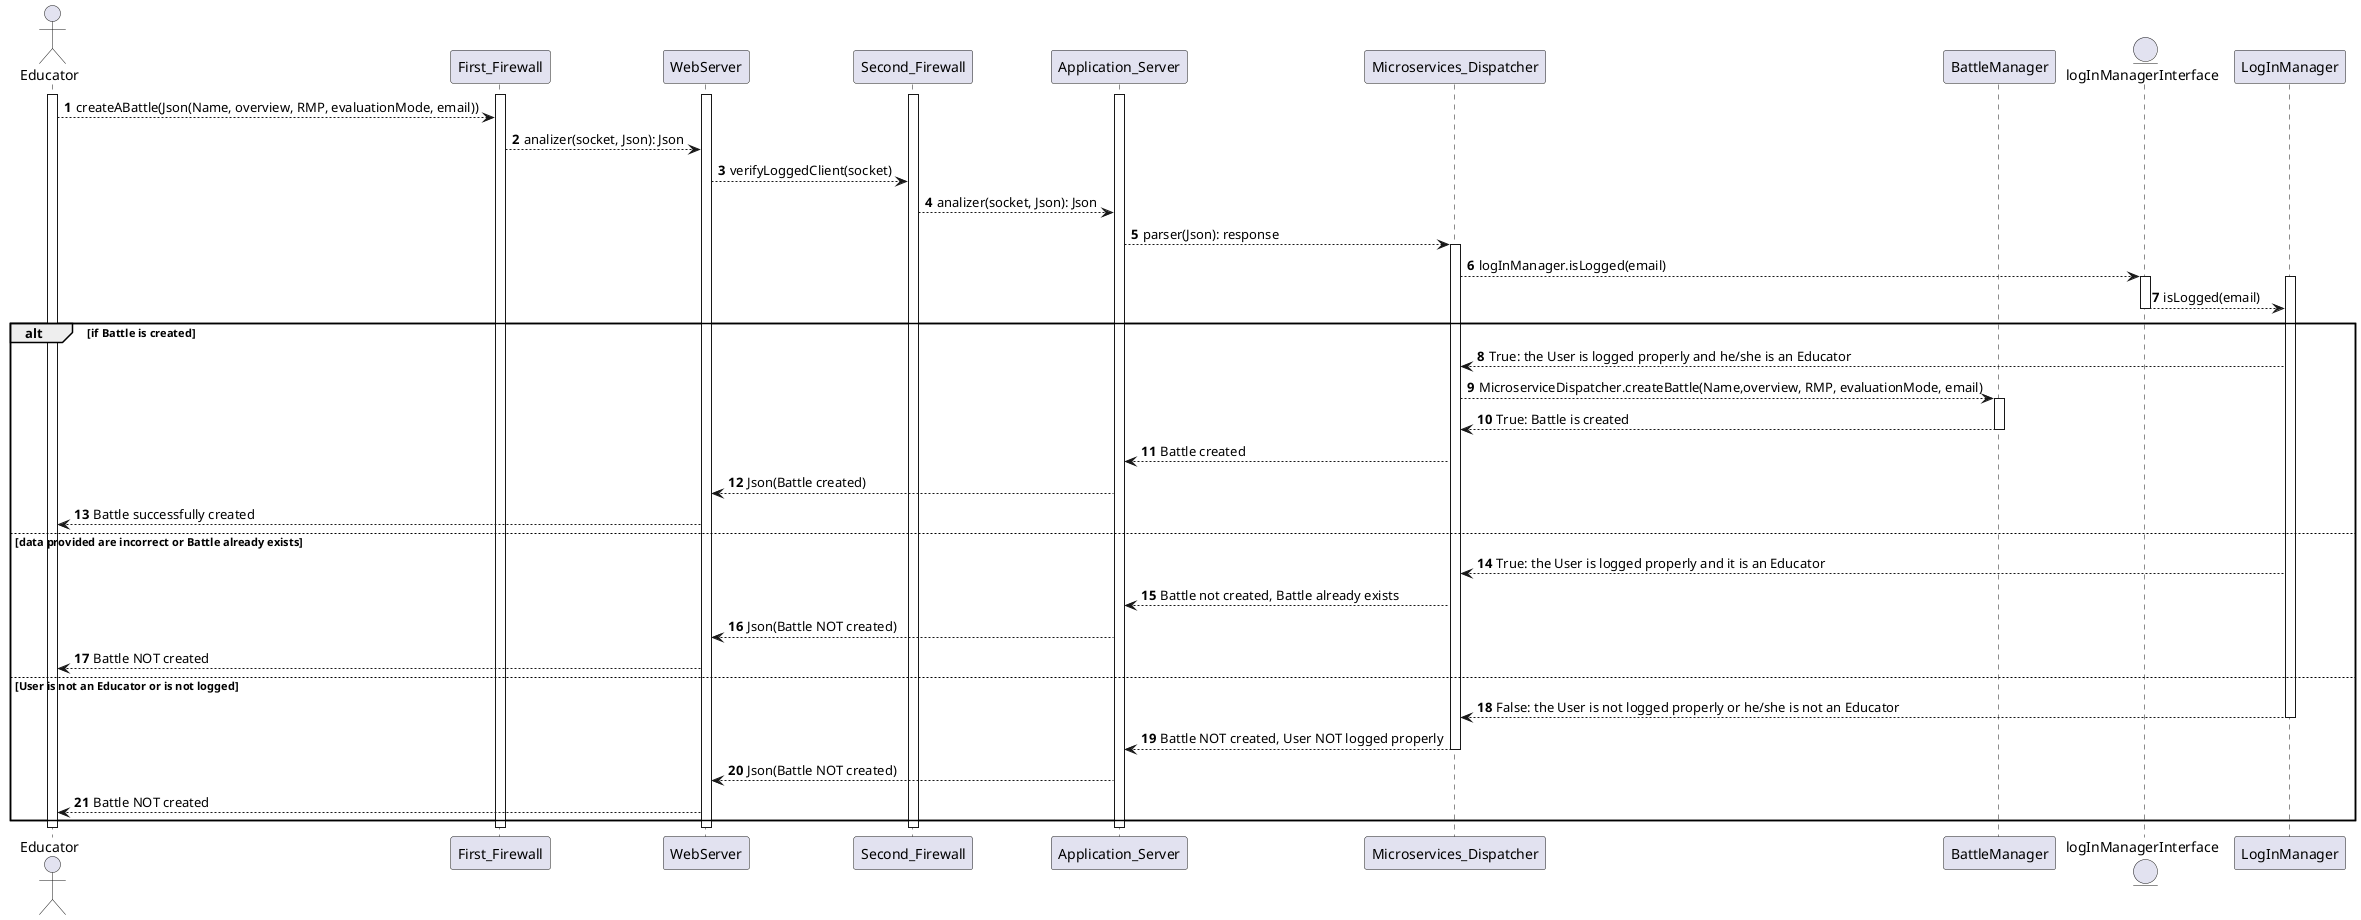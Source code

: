 @startuml

autonumber
actor Educator as U
participant First_Firewall as FF
participant WebServer as WS
participant Second_Firewall as SF
participant Application_Server as AS
participant Microservices_Dispatcher as MD
participant BattleManager as BM
entity logInManagerInterface as LMI
participant LogInManager as LM

activate U
activate FF
activate WS
activate SF
activate AS
U-->FF: createABattle(Json(Name, overview, RMP, evaluationMode, email))
FF-->WS: analizer(socket, Json): Json
WS-->SF: verifyLoggedClient(socket)
SF-->AS: analizer(socket, Json): Json
AS-->MD: parser(Json): response
activate MD
MD-->LMI: logInManager.isLogged(email)
activate LMI
activate LM
LMI-->LM: isLogged(email)
deactivate LMI
alt if Battle is created
    LM-->MD: True: the User is logged properly and he/she is an Educator
    MD-->BM: MicroserviceDispatcher.createBattle(Name,overview, RMP, evaluationMode, email)
    activate BM
    BM-->MD: True: Battle is created
    deactivate BM
    MD-->AS: Battle created
    AS-->WS: Json(Battle created)
    WS-->U: Battle successfully created
else  data provided are incorrect or Battle already exists
    LM-->MD: True: the User is logged properly and it is an Educator
    MD-->AS: Battle not created, Battle already exists
    AS-->WS: Json(Battle NOT created)
    WS-->U: Battle NOT created
else User is not an Educator or is not logged
    LM-->MD: False: the User is not logged properly or he/she is not an Educator
    deactivate LM
    MD-->AS: Battle NOT created, User NOT logged properly 
    deactivate MD
    AS-->WS: Json(Battle NOT created)
    WS-->U: Battle NOT created
end
deactivate U
deactivate FF
deactivate WS
deactivate SF
deactivate AS
@enduml